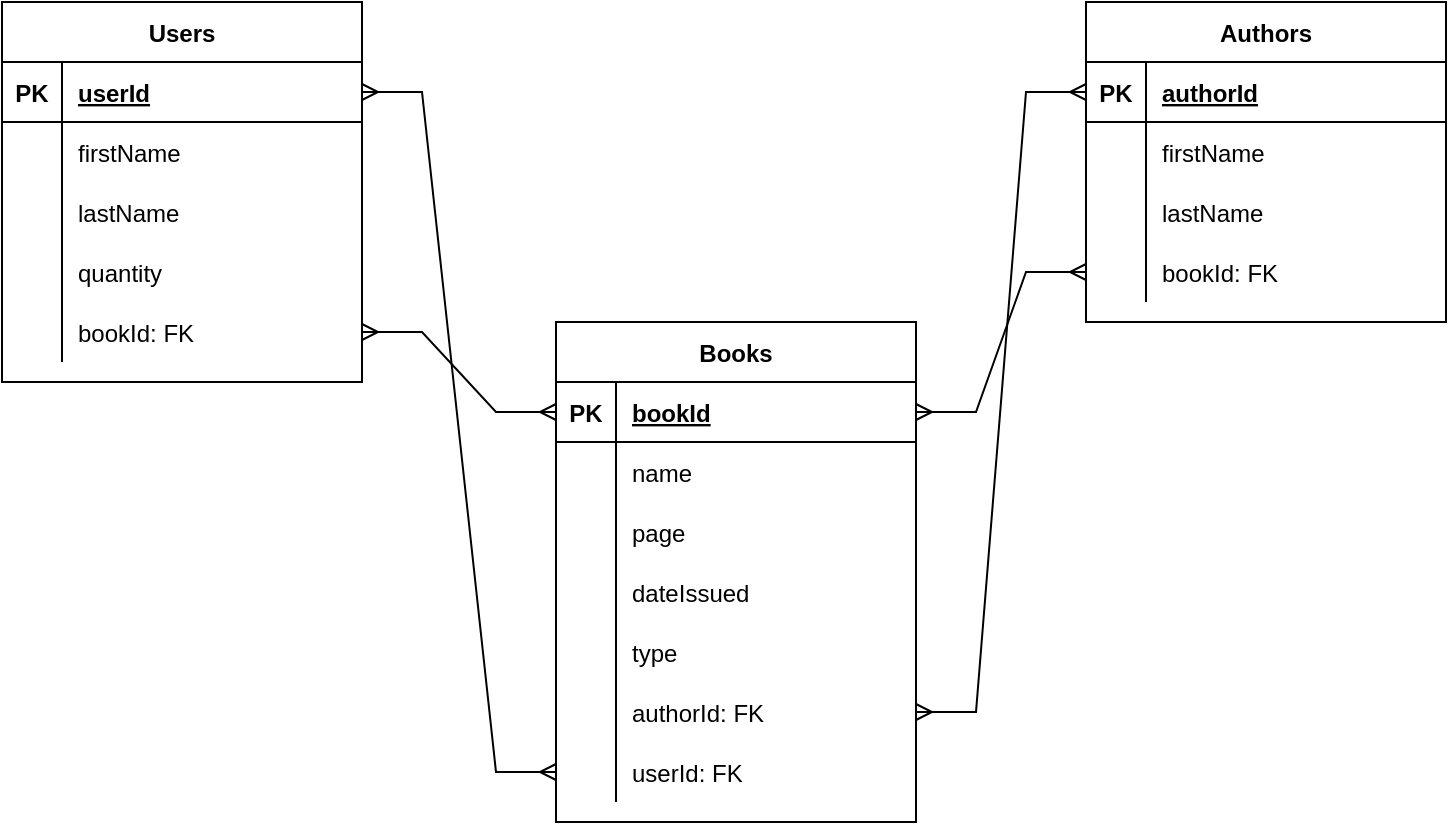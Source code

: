 <mxfile version="16.6.4" type="device"><diagram id="oyfBKd_cLewEc9-q1Hd9" name="Page-1"><mxGraphModel dx="1022" dy="468" grid="1" gridSize="10" guides="1" tooltips="1" connect="1" arrows="1" fold="1" page="1" pageScale="1" pageWidth="850" pageHeight="1100" math="0" shadow="0"><root><mxCell id="0"/><mxCell id="1" parent="0"/><mxCell id="qc0edRaI9FpuD1bpJtYI-1" value="Users" style="shape=table;startSize=30;container=1;collapsible=1;childLayout=tableLayout;fixedRows=1;rowLines=0;fontStyle=1;align=center;resizeLast=1;" vertex="1" parent="1"><mxGeometry x="58" y="80" width="180" height="190" as="geometry"/></mxCell><mxCell id="qc0edRaI9FpuD1bpJtYI-2" value="" style="shape=tableRow;horizontal=0;startSize=0;swimlaneHead=0;swimlaneBody=0;fillColor=none;collapsible=0;dropTarget=0;points=[[0,0.5],[1,0.5]];portConstraint=eastwest;top=0;left=0;right=0;bottom=1;" vertex="1" parent="qc0edRaI9FpuD1bpJtYI-1"><mxGeometry y="30" width="180" height="30" as="geometry"/></mxCell><mxCell id="qc0edRaI9FpuD1bpJtYI-3" value="PK" style="shape=partialRectangle;connectable=0;fillColor=none;top=0;left=0;bottom=0;right=0;fontStyle=1;overflow=hidden;" vertex="1" parent="qc0edRaI9FpuD1bpJtYI-2"><mxGeometry width="30" height="30" as="geometry"><mxRectangle width="30" height="30" as="alternateBounds"/></mxGeometry></mxCell><mxCell id="qc0edRaI9FpuD1bpJtYI-4" value="userId" style="shape=partialRectangle;connectable=0;fillColor=none;top=0;left=0;bottom=0;right=0;align=left;spacingLeft=6;fontStyle=5;overflow=hidden;" vertex="1" parent="qc0edRaI9FpuD1bpJtYI-2"><mxGeometry x="30" width="150" height="30" as="geometry"><mxRectangle width="150" height="30" as="alternateBounds"/></mxGeometry></mxCell><mxCell id="qc0edRaI9FpuD1bpJtYI-5" value="" style="shape=tableRow;horizontal=0;startSize=0;swimlaneHead=0;swimlaneBody=0;fillColor=none;collapsible=0;dropTarget=0;points=[[0,0.5],[1,0.5]];portConstraint=eastwest;top=0;left=0;right=0;bottom=0;" vertex="1" parent="qc0edRaI9FpuD1bpJtYI-1"><mxGeometry y="60" width="180" height="30" as="geometry"/></mxCell><mxCell id="qc0edRaI9FpuD1bpJtYI-6" value="" style="shape=partialRectangle;connectable=0;fillColor=none;top=0;left=0;bottom=0;right=0;editable=1;overflow=hidden;" vertex="1" parent="qc0edRaI9FpuD1bpJtYI-5"><mxGeometry width="30" height="30" as="geometry"><mxRectangle width="30" height="30" as="alternateBounds"/></mxGeometry></mxCell><mxCell id="qc0edRaI9FpuD1bpJtYI-7" value="firstName" style="shape=partialRectangle;connectable=0;fillColor=none;top=0;left=0;bottom=0;right=0;align=left;spacingLeft=6;overflow=hidden;" vertex="1" parent="qc0edRaI9FpuD1bpJtYI-5"><mxGeometry x="30" width="150" height="30" as="geometry"><mxRectangle width="150" height="30" as="alternateBounds"/></mxGeometry></mxCell><mxCell id="qc0edRaI9FpuD1bpJtYI-8" value="" style="shape=tableRow;horizontal=0;startSize=0;swimlaneHead=0;swimlaneBody=0;fillColor=none;collapsible=0;dropTarget=0;points=[[0,0.5],[1,0.5]];portConstraint=eastwest;top=0;left=0;right=0;bottom=0;" vertex="1" parent="qc0edRaI9FpuD1bpJtYI-1"><mxGeometry y="90" width="180" height="30" as="geometry"/></mxCell><mxCell id="qc0edRaI9FpuD1bpJtYI-9" value="" style="shape=partialRectangle;connectable=0;fillColor=none;top=0;left=0;bottom=0;right=0;editable=1;overflow=hidden;" vertex="1" parent="qc0edRaI9FpuD1bpJtYI-8"><mxGeometry width="30" height="30" as="geometry"><mxRectangle width="30" height="30" as="alternateBounds"/></mxGeometry></mxCell><mxCell id="qc0edRaI9FpuD1bpJtYI-10" value="lastName" style="shape=partialRectangle;connectable=0;fillColor=none;top=0;left=0;bottom=0;right=0;align=left;spacingLeft=6;overflow=hidden;" vertex="1" parent="qc0edRaI9FpuD1bpJtYI-8"><mxGeometry x="30" width="150" height="30" as="geometry"><mxRectangle width="150" height="30" as="alternateBounds"/></mxGeometry></mxCell><mxCell id="qc0edRaI9FpuD1bpJtYI-68" value="" style="shape=tableRow;horizontal=0;startSize=0;swimlaneHead=0;swimlaneBody=0;fillColor=none;collapsible=0;dropTarget=0;points=[[0,0.5],[1,0.5]];portConstraint=eastwest;top=0;left=0;right=0;bottom=0;" vertex="1" parent="qc0edRaI9FpuD1bpJtYI-1"><mxGeometry y="120" width="180" height="30" as="geometry"/></mxCell><mxCell id="qc0edRaI9FpuD1bpJtYI-69" value="" style="shape=partialRectangle;connectable=0;fillColor=none;top=0;left=0;bottom=0;right=0;editable=1;overflow=hidden;" vertex="1" parent="qc0edRaI9FpuD1bpJtYI-68"><mxGeometry width="30" height="30" as="geometry"><mxRectangle width="30" height="30" as="alternateBounds"/></mxGeometry></mxCell><mxCell id="qc0edRaI9FpuD1bpJtYI-70" value="quantity" style="shape=partialRectangle;connectable=0;fillColor=none;top=0;left=0;bottom=0;right=0;align=left;spacingLeft=6;overflow=hidden;" vertex="1" parent="qc0edRaI9FpuD1bpJtYI-68"><mxGeometry x="30" width="150" height="30" as="geometry"><mxRectangle width="150" height="30" as="alternateBounds"/></mxGeometry></mxCell><mxCell id="qc0edRaI9FpuD1bpJtYI-43" value="" style="shape=tableRow;horizontal=0;startSize=0;swimlaneHead=0;swimlaneBody=0;fillColor=none;collapsible=0;dropTarget=0;points=[[0,0.5],[1,0.5]];portConstraint=eastwest;top=0;left=0;right=0;bottom=0;" vertex="1" parent="qc0edRaI9FpuD1bpJtYI-1"><mxGeometry y="150" width="180" height="30" as="geometry"/></mxCell><mxCell id="qc0edRaI9FpuD1bpJtYI-44" value="" style="shape=partialRectangle;connectable=0;fillColor=none;top=0;left=0;bottom=0;right=0;editable=1;overflow=hidden;" vertex="1" parent="qc0edRaI9FpuD1bpJtYI-43"><mxGeometry width="30" height="30" as="geometry"><mxRectangle width="30" height="30" as="alternateBounds"/></mxGeometry></mxCell><mxCell id="qc0edRaI9FpuD1bpJtYI-45" value="bookId: FK" style="shape=partialRectangle;connectable=0;fillColor=none;top=0;left=0;bottom=0;right=0;align=left;spacingLeft=6;overflow=hidden;" vertex="1" parent="qc0edRaI9FpuD1bpJtYI-43"><mxGeometry x="30" width="150" height="30" as="geometry"><mxRectangle width="150" height="30" as="alternateBounds"/></mxGeometry></mxCell><mxCell id="qc0edRaI9FpuD1bpJtYI-14" value="Books" style="shape=table;startSize=30;container=1;collapsible=1;childLayout=tableLayout;fixedRows=1;rowLines=0;fontStyle=1;align=center;resizeLast=1;" vertex="1" parent="1"><mxGeometry x="335" y="240" width="180" height="250" as="geometry"/></mxCell><mxCell id="qc0edRaI9FpuD1bpJtYI-15" value="" style="shape=tableRow;horizontal=0;startSize=0;swimlaneHead=0;swimlaneBody=0;fillColor=none;collapsible=0;dropTarget=0;points=[[0,0.5],[1,0.5]];portConstraint=eastwest;top=0;left=0;right=0;bottom=1;" vertex="1" parent="qc0edRaI9FpuD1bpJtYI-14"><mxGeometry y="30" width="180" height="30" as="geometry"/></mxCell><mxCell id="qc0edRaI9FpuD1bpJtYI-16" value="PK" style="shape=partialRectangle;connectable=0;fillColor=none;top=0;left=0;bottom=0;right=0;fontStyle=1;overflow=hidden;" vertex="1" parent="qc0edRaI9FpuD1bpJtYI-15"><mxGeometry width="30" height="30" as="geometry"><mxRectangle width="30" height="30" as="alternateBounds"/></mxGeometry></mxCell><mxCell id="qc0edRaI9FpuD1bpJtYI-17" value="bookId" style="shape=partialRectangle;connectable=0;fillColor=none;top=0;left=0;bottom=0;right=0;align=left;spacingLeft=6;fontStyle=5;overflow=hidden;" vertex="1" parent="qc0edRaI9FpuD1bpJtYI-15"><mxGeometry x="30" width="150" height="30" as="geometry"><mxRectangle width="150" height="30" as="alternateBounds"/></mxGeometry></mxCell><mxCell id="qc0edRaI9FpuD1bpJtYI-18" value="" style="shape=tableRow;horizontal=0;startSize=0;swimlaneHead=0;swimlaneBody=0;fillColor=none;collapsible=0;dropTarget=0;points=[[0,0.5],[1,0.5]];portConstraint=eastwest;top=0;left=0;right=0;bottom=0;" vertex="1" parent="qc0edRaI9FpuD1bpJtYI-14"><mxGeometry y="60" width="180" height="30" as="geometry"/></mxCell><mxCell id="qc0edRaI9FpuD1bpJtYI-19" value="" style="shape=partialRectangle;connectable=0;fillColor=none;top=0;left=0;bottom=0;right=0;editable=1;overflow=hidden;" vertex="1" parent="qc0edRaI9FpuD1bpJtYI-18"><mxGeometry width="30" height="30" as="geometry"><mxRectangle width="30" height="30" as="alternateBounds"/></mxGeometry></mxCell><mxCell id="qc0edRaI9FpuD1bpJtYI-20" value="name" style="shape=partialRectangle;connectable=0;fillColor=none;top=0;left=0;bottom=0;right=0;align=left;spacingLeft=6;overflow=hidden;" vertex="1" parent="qc0edRaI9FpuD1bpJtYI-18"><mxGeometry x="30" width="150" height="30" as="geometry"><mxRectangle width="150" height="30" as="alternateBounds"/></mxGeometry></mxCell><mxCell id="qc0edRaI9FpuD1bpJtYI-21" value="" style="shape=tableRow;horizontal=0;startSize=0;swimlaneHead=0;swimlaneBody=0;fillColor=none;collapsible=0;dropTarget=0;points=[[0,0.5],[1,0.5]];portConstraint=eastwest;top=0;left=0;right=0;bottom=0;" vertex="1" parent="qc0edRaI9FpuD1bpJtYI-14"><mxGeometry y="90" width="180" height="30" as="geometry"/></mxCell><mxCell id="qc0edRaI9FpuD1bpJtYI-22" value="" style="shape=partialRectangle;connectable=0;fillColor=none;top=0;left=0;bottom=0;right=0;editable=1;overflow=hidden;" vertex="1" parent="qc0edRaI9FpuD1bpJtYI-21"><mxGeometry width="30" height="30" as="geometry"><mxRectangle width="30" height="30" as="alternateBounds"/></mxGeometry></mxCell><mxCell id="qc0edRaI9FpuD1bpJtYI-23" value="page" style="shape=partialRectangle;connectable=0;fillColor=none;top=0;left=0;bottom=0;right=0;align=left;spacingLeft=6;overflow=hidden;" vertex="1" parent="qc0edRaI9FpuD1bpJtYI-21"><mxGeometry x="30" width="150" height="30" as="geometry"><mxRectangle width="150" height="30" as="alternateBounds"/></mxGeometry></mxCell><mxCell id="qc0edRaI9FpuD1bpJtYI-24" value="" style="shape=tableRow;horizontal=0;startSize=0;swimlaneHead=0;swimlaneBody=0;fillColor=none;collapsible=0;dropTarget=0;points=[[0,0.5],[1,0.5]];portConstraint=eastwest;top=0;left=0;right=0;bottom=0;" vertex="1" parent="qc0edRaI9FpuD1bpJtYI-14"><mxGeometry y="120" width="180" height="30" as="geometry"/></mxCell><mxCell id="qc0edRaI9FpuD1bpJtYI-25" value="" style="shape=partialRectangle;connectable=0;fillColor=none;top=0;left=0;bottom=0;right=0;editable=1;overflow=hidden;" vertex="1" parent="qc0edRaI9FpuD1bpJtYI-24"><mxGeometry width="30" height="30" as="geometry"><mxRectangle width="30" height="30" as="alternateBounds"/></mxGeometry></mxCell><mxCell id="qc0edRaI9FpuD1bpJtYI-26" value="dateIssued" style="shape=partialRectangle;connectable=0;fillColor=none;top=0;left=0;bottom=0;right=0;align=left;spacingLeft=6;overflow=hidden;" vertex="1" parent="qc0edRaI9FpuD1bpJtYI-24"><mxGeometry x="30" width="150" height="30" as="geometry"><mxRectangle width="150" height="30" as="alternateBounds"/></mxGeometry></mxCell><mxCell id="qc0edRaI9FpuD1bpJtYI-40" value="" style="shape=tableRow;horizontal=0;startSize=0;swimlaneHead=0;swimlaneBody=0;fillColor=none;collapsible=0;dropTarget=0;points=[[0,0.5],[1,0.5]];portConstraint=eastwest;top=0;left=0;right=0;bottom=0;" vertex="1" parent="qc0edRaI9FpuD1bpJtYI-14"><mxGeometry y="150" width="180" height="30" as="geometry"/></mxCell><mxCell id="qc0edRaI9FpuD1bpJtYI-41" value="" style="shape=partialRectangle;connectable=0;fillColor=none;top=0;left=0;bottom=0;right=0;editable=1;overflow=hidden;" vertex="1" parent="qc0edRaI9FpuD1bpJtYI-40"><mxGeometry width="30" height="30" as="geometry"><mxRectangle width="30" height="30" as="alternateBounds"/></mxGeometry></mxCell><mxCell id="qc0edRaI9FpuD1bpJtYI-42" value="type" style="shape=partialRectangle;connectable=0;fillColor=none;top=0;left=0;bottom=0;right=0;align=left;spacingLeft=6;overflow=hidden;" vertex="1" parent="qc0edRaI9FpuD1bpJtYI-40"><mxGeometry x="30" width="150" height="30" as="geometry"><mxRectangle width="150" height="30" as="alternateBounds"/></mxGeometry></mxCell><mxCell id="qc0edRaI9FpuD1bpJtYI-59" value="" style="shape=tableRow;horizontal=0;startSize=0;swimlaneHead=0;swimlaneBody=0;fillColor=none;collapsible=0;dropTarget=0;points=[[0,0.5],[1,0.5]];portConstraint=eastwest;top=0;left=0;right=0;bottom=0;" vertex="1" parent="qc0edRaI9FpuD1bpJtYI-14"><mxGeometry y="180" width="180" height="30" as="geometry"/></mxCell><mxCell id="qc0edRaI9FpuD1bpJtYI-60" value="" style="shape=partialRectangle;connectable=0;fillColor=none;top=0;left=0;bottom=0;right=0;editable=1;overflow=hidden;" vertex="1" parent="qc0edRaI9FpuD1bpJtYI-59"><mxGeometry width="30" height="30" as="geometry"><mxRectangle width="30" height="30" as="alternateBounds"/></mxGeometry></mxCell><mxCell id="qc0edRaI9FpuD1bpJtYI-61" value="authorId: FK" style="shape=partialRectangle;connectable=0;fillColor=none;top=0;left=0;bottom=0;right=0;align=left;spacingLeft=6;overflow=hidden;" vertex="1" parent="qc0edRaI9FpuD1bpJtYI-59"><mxGeometry x="30" width="150" height="30" as="geometry"><mxRectangle width="150" height="30" as="alternateBounds"/></mxGeometry></mxCell><mxCell id="qc0edRaI9FpuD1bpJtYI-62" value="" style="shape=tableRow;horizontal=0;startSize=0;swimlaneHead=0;swimlaneBody=0;fillColor=none;collapsible=0;dropTarget=0;points=[[0,0.5],[1,0.5]];portConstraint=eastwest;top=0;left=0;right=0;bottom=0;" vertex="1" parent="qc0edRaI9FpuD1bpJtYI-14"><mxGeometry y="210" width="180" height="30" as="geometry"/></mxCell><mxCell id="qc0edRaI9FpuD1bpJtYI-63" value="" style="shape=partialRectangle;connectable=0;fillColor=none;top=0;left=0;bottom=0;right=0;editable=1;overflow=hidden;" vertex="1" parent="qc0edRaI9FpuD1bpJtYI-62"><mxGeometry width="30" height="30" as="geometry"><mxRectangle width="30" height="30" as="alternateBounds"/></mxGeometry></mxCell><mxCell id="qc0edRaI9FpuD1bpJtYI-64" value="userId: FK" style="shape=partialRectangle;connectable=0;fillColor=none;top=0;left=0;bottom=0;right=0;align=left;spacingLeft=6;overflow=hidden;" vertex="1" parent="qc0edRaI9FpuD1bpJtYI-62"><mxGeometry x="30" width="150" height="30" as="geometry"><mxRectangle width="150" height="30" as="alternateBounds"/></mxGeometry></mxCell><mxCell id="qc0edRaI9FpuD1bpJtYI-27" value="Authors" style="shape=table;startSize=30;container=1;collapsible=1;childLayout=tableLayout;fixedRows=1;rowLines=0;fontStyle=1;align=center;resizeLast=1;" vertex="1" parent="1"><mxGeometry x="600" y="80" width="180" height="160" as="geometry"/></mxCell><mxCell id="qc0edRaI9FpuD1bpJtYI-28" value="" style="shape=tableRow;horizontal=0;startSize=0;swimlaneHead=0;swimlaneBody=0;fillColor=none;collapsible=0;dropTarget=0;points=[[0,0.5],[1,0.5]];portConstraint=eastwest;top=0;left=0;right=0;bottom=1;" vertex="1" parent="qc0edRaI9FpuD1bpJtYI-27"><mxGeometry y="30" width="180" height="30" as="geometry"/></mxCell><mxCell id="qc0edRaI9FpuD1bpJtYI-29" value="PK" style="shape=partialRectangle;connectable=0;fillColor=none;top=0;left=0;bottom=0;right=0;fontStyle=1;overflow=hidden;" vertex="1" parent="qc0edRaI9FpuD1bpJtYI-28"><mxGeometry width="30" height="30" as="geometry"><mxRectangle width="30" height="30" as="alternateBounds"/></mxGeometry></mxCell><mxCell id="qc0edRaI9FpuD1bpJtYI-30" value="authorId" style="shape=partialRectangle;connectable=0;fillColor=none;top=0;left=0;bottom=0;right=0;align=left;spacingLeft=6;fontStyle=5;overflow=hidden;" vertex="1" parent="qc0edRaI9FpuD1bpJtYI-28"><mxGeometry x="30" width="150" height="30" as="geometry"><mxRectangle width="150" height="30" as="alternateBounds"/></mxGeometry></mxCell><mxCell id="qc0edRaI9FpuD1bpJtYI-31" value="" style="shape=tableRow;horizontal=0;startSize=0;swimlaneHead=0;swimlaneBody=0;fillColor=none;collapsible=0;dropTarget=0;points=[[0,0.5],[1,0.5]];portConstraint=eastwest;top=0;left=0;right=0;bottom=0;" vertex="1" parent="qc0edRaI9FpuD1bpJtYI-27"><mxGeometry y="60" width="180" height="30" as="geometry"/></mxCell><mxCell id="qc0edRaI9FpuD1bpJtYI-32" value="" style="shape=partialRectangle;connectable=0;fillColor=none;top=0;left=0;bottom=0;right=0;editable=1;overflow=hidden;" vertex="1" parent="qc0edRaI9FpuD1bpJtYI-31"><mxGeometry width="30" height="30" as="geometry"><mxRectangle width="30" height="30" as="alternateBounds"/></mxGeometry></mxCell><mxCell id="qc0edRaI9FpuD1bpJtYI-33" value="firstName" style="shape=partialRectangle;connectable=0;fillColor=none;top=0;left=0;bottom=0;right=0;align=left;spacingLeft=6;overflow=hidden;" vertex="1" parent="qc0edRaI9FpuD1bpJtYI-31"><mxGeometry x="30" width="150" height="30" as="geometry"><mxRectangle width="150" height="30" as="alternateBounds"/></mxGeometry></mxCell><mxCell id="qc0edRaI9FpuD1bpJtYI-34" value="" style="shape=tableRow;horizontal=0;startSize=0;swimlaneHead=0;swimlaneBody=0;fillColor=none;collapsible=0;dropTarget=0;points=[[0,0.5],[1,0.5]];portConstraint=eastwest;top=0;left=0;right=0;bottom=0;" vertex="1" parent="qc0edRaI9FpuD1bpJtYI-27"><mxGeometry y="90" width="180" height="30" as="geometry"/></mxCell><mxCell id="qc0edRaI9FpuD1bpJtYI-35" value="" style="shape=partialRectangle;connectable=0;fillColor=none;top=0;left=0;bottom=0;right=0;editable=1;overflow=hidden;" vertex="1" parent="qc0edRaI9FpuD1bpJtYI-34"><mxGeometry width="30" height="30" as="geometry"><mxRectangle width="30" height="30" as="alternateBounds"/></mxGeometry></mxCell><mxCell id="qc0edRaI9FpuD1bpJtYI-36" value="lastName" style="shape=partialRectangle;connectable=0;fillColor=none;top=0;left=0;bottom=0;right=0;align=left;spacingLeft=6;overflow=hidden;" vertex="1" parent="qc0edRaI9FpuD1bpJtYI-34"><mxGeometry x="30" width="150" height="30" as="geometry"><mxRectangle width="150" height="30" as="alternateBounds"/></mxGeometry></mxCell><mxCell id="qc0edRaI9FpuD1bpJtYI-65" value="" style="shape=tableRow;horizontal=0;startSize=0;swimlaneHead=0;swimlaneBody=0;fillColor=none;collapsible=0;dropTarget=0;points=[[0,0.5],[1,0.5]];portConstraint=eastwest;top=0;left=0;right=0;bottom=0;" vertex="1" parent="qc0edRaI9FpuD1bpJtYI-27"><mxGeometry y="120" width="180" height="30" as="geometry"/></mxCell><mxCell id="qc0edRaI9FpuD1bpJtYI-66" value="" style="shape=partialRectangle;connectable=0;fillColor=none;top=0;left=0;bottom=0;right=0;editable=1;overflow=hidden;" vertex="1" parent="qc0edRaI9FpuD1bpJtYI-65"><mxGeometry width="30" height="30" as="geometry"><mxRectangle width="30" height="30" as="alternateBounds"/></mxGeometry></mxCell><mxCell id="qc0edRaI9FpuD1bpJtYI-67" value="bookId: FK" style="shape=partialRectangle;connectable=0;fillColor=none;top=0;left=0;bottom=0;right=0;align=left;spacingLeft=6;overflow=hidden;" vertex="1" parent="qc0edRaI9FpuD1bpJtYI-65"><mxGeometry x="30" width="150" height="30" as="geometry"><mxRectangle width="150" height="30" as="alternateBounds"/></mxGeometry></mxCell><mxCell id="qc0edRaI9FpuD1bpJtYI-71" value="" style="edgeStyle=entityRelationEdgeStyle;fontSize=12;html=1;endArrow=ERmany;startArrow=ERmany;rounded=0;entryX=1;entryY=0.5;entryDx=0;entryDy=0;exitX=0;exitY=0.5;exitDx=0;exitDy=0;" edge="1" parent="1" source="qc0edRaI9FpuD1bpJtYI-15" target="qc0edRaI9FpuD1bpJtYI-43"><mxGeometry width="100" height="100" relative="1" as="geometry"><mxPoint x="160" y="370" as="sourcePoint"/><mxPoint x="260" y="270" as="targetPoint"/></mxGeometry></mxCell><mxCell id="qc0edRaI9FpuD1bpJtYI-72" value="" style="edgeStyle=entityRelationEdgeStyle;fontSize=12;html=1;endArrow=ERmany;startArrow=ERmany;rounded=0;entryX=1;entryY=0.5;entryDx=0;entryDy=0;exitX=0;exitY=0.5;exitDx=0;exitDy=0;" edge="1" parent="1" source="qc0edRaI9FpuD1bpJtYI-65" target="qc0edRaI9FpuD1bpJtYI-15"><mxGeometry width="100" height="100" relative="1" as="geometry"><mxPoint x="717" y="380" as="sourcePoint"/><mxPoint x="620" y="340" as="targetPoint"/></mxGeometry></mxCell><mxCell id="qc0edRaI9FpuD1bpJtYI-73" value="" style="edgeStyle=entityRelationEdgeStyle;fontSize=12;html=1;endArrow=ERmany;startArrow=ERmany;rounded=0;entryX=1;entryY=0.5;entryDx=0;entryDy=0;exitX=0;exitY=0.5;exitDx=0;exitDy=0;" edge="1" parent="1" source="qc0edRaI9FpuD1bpJtYI-62" target="qc0edRaI9FpuD1bpJtYI-2"><mxGeometry width="100" height="100" relative="1" as="geometry"><mxPoint x="237" y="360" as="sourcePoint"/><mxPoint x="140" y="320" as="targetPoint"/></mxGeometry></mxCell><mxCell id="qc0edRaI9FpuD1bpJtYI-74" value="" style="edgeStyle=entityRelationEdgeStyle;fontSize=12;html=1;endArrow=ERmany;startArrow=ERmany;rounded=0;exitX=1;exitY=0.5;exitDx=0;exitDy=0;entryX=0;entryY=0.5;entryDx=0;entryDy=0;" edge="1" parent="1" source="qc0edRaI9FpuD1bpJtYI-59" target="qc0edRaI9FpuD1bpJtYI-28"><mxGeometry width="100" height="100" relative="1" as="geometry"><mxPoint x="345" y="475" as="sourcePoint"/><mxPoint x="730" y="370" as="targetPoint"/></mxGeometry></mxCell></root></mxGraphModel></diagram></mxfile>